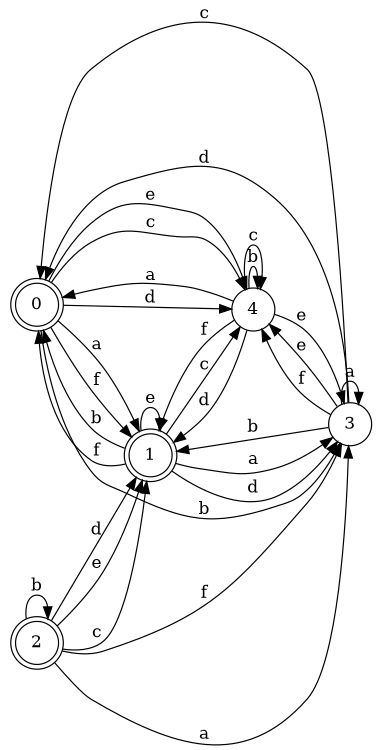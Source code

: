 digraph n4_7 {
__start0 [label="" shape="none"];

rankdir=LR;
size="8,5";

s0 [style="rounded,filled", color="black", fillcolor="white" shape="doublecircle", label="0"];
s1 [style="rounded,filled", color="black", fillcolor="white" shape="doublecircle", label="1"];
s2 [style="rounded,filled", color="black", fillcolor="white" shape="doublecircle", label="2"];
s3 [style="filled", color="black", fillcolor="white" shape="circle", label="3"];
s4 [style="filled", color="black", fillcolor="white" shape="circle", label="4"];
s0 -> s1 [label="a"];
s0 -> s3 [label="b"];
s0 -> s4 [label="c"];
s0 -> s4 [label="d"];
s0 -> s4 [label="e"];
s0 -> s1 [label="f"];
s1 -> s3 [label="a"];
s1 -> s0 [label="b"];
s1 -> s4 [label="c"];
s1 -> s3 [label="d"];
s1 -> s1 [label="e"];
s1 -> s0 [label="f"];
s2 -> s3 [label="a"];
s2 -> s2 [label="b"];
s2 -> s1 [label="c"];
s2 -> s1 [label="d"];
s2 -> s1 [label="e"];
s2 -> s3 [label="f"];
s3 -> s3 [label="a"];
s3 -> s1 [label="b"];
s3 -> s0 [label="c"];
s3 -> s0 [label="d"];
s3 -> s4 [label="e"];
s3 -> s4 [label="f"];
s4 -> s0 [label="a"];
s4 -> s4 [label="b"];
s4 -> s4 [label="c"];
s4 -> s1 [label="d"];
s4 -> s3 [label="e"];
s4 -> s1 [label="f"];

}